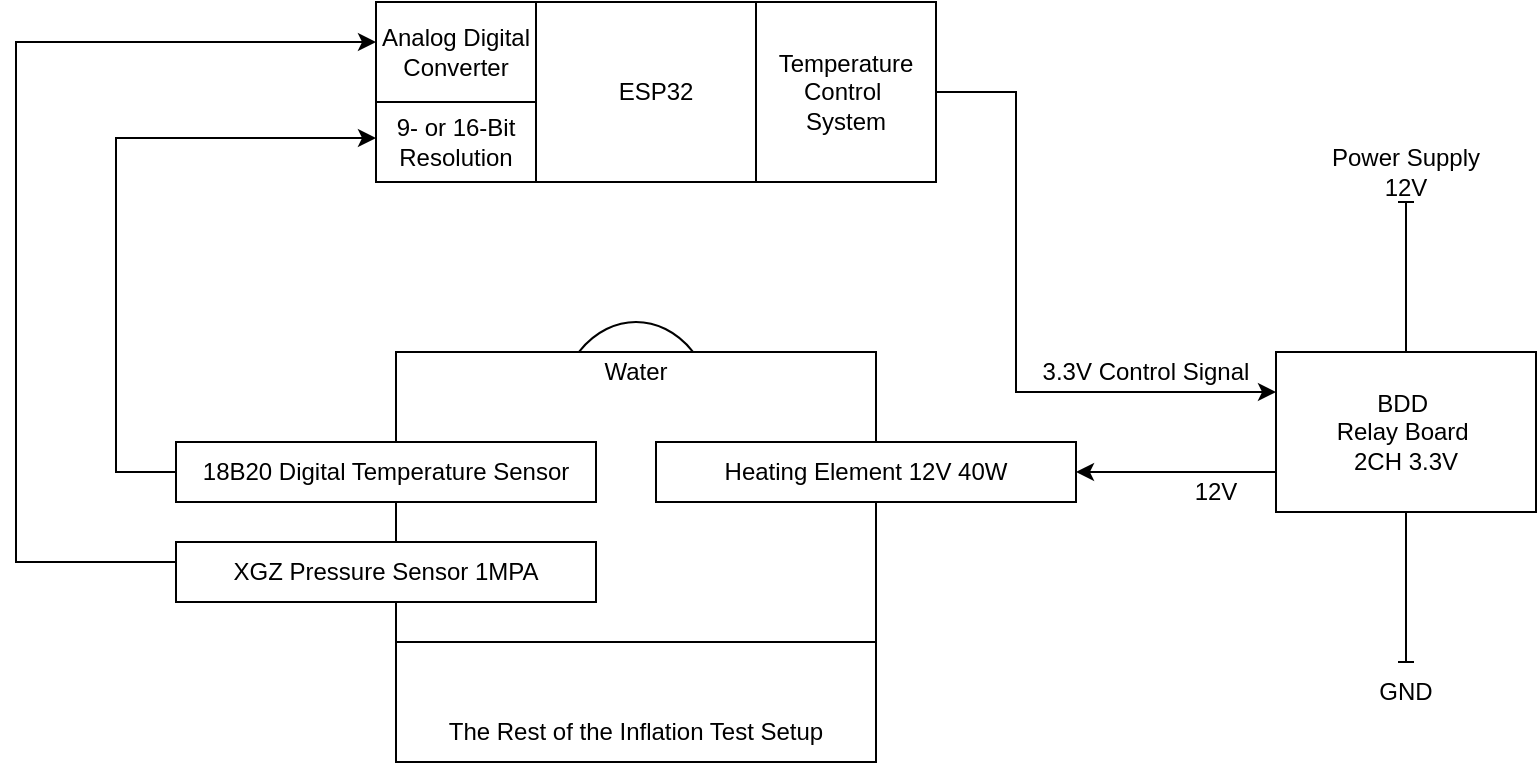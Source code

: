 <mxfile version="27.0.8">
  <diagram name="Page-1" id="hGTaqOaSGqjHHWNTxNRC">
    <mxGraphModel dx="823" dy="478" grid="1" gridSize="10" guides="1" tooltips="1" connect="1" arrows="1" fold="1" page="1" pageScale="1" pageWidth="827" pageHeight="1169" math="0" shadow="0">
      <root>
        <mxCell id="0" />
        <mxCell id="1" parent="0" />
        <mxCell id="qDFJoR5MmWiv_csutCFi-41" value="" style="ellipse;whiteSpace=wrap;html=1;" vertex="1" parent="1">
          <mxGeometry x="310" y="300" width="80" height="100" as="geometry" />
        </mxCell>
        <mxCell id="qDFJoR5MmWiv_csutCFi-39" value="" style="rounded=0;whiteSpace=wrap;html=1;" vertex="1" parent="1">
          <mxGeometry x="230" y="315" width="240" height="205" as="geometry" />
        </mxCell>
        <mxCell id="qDFJoR5MmWiv_csutCFi-37" value="" style="rounded=0;whiteSpace=wrap;html=1;" vertex="1" parent="1">
          <mxGeometry x="230" y="315" width="240" height="145" as="geometry" />
        </mxCell>
        <mxCell id="qDFJoR5MmWiv_csutCFi-8" value="" style="endArrow=none;startArrow=baseDash;html=1;rounded=0;startFill=0;exitX=0.5;exitY=1;exitDx=0;exitDy=0;" edge="1" parent="1" source="qDFJoR5MmWiv_csutCFi-9" target="qDFJoR5MmWiv_csutCFi-13">
          <mxGeometry width="50" height="50" relative="1" as="geometry">
            <mxPoint x="600" y="140" as="sourcePoint" />
            <mxPoint x="600" y="280" as="targetPoint" />
          </mxGeometry>
        </mxCell>
        <mxCell id="qDFJoR5MmWiv_csutCFi-9" value="&lt;div&gt;Power Supply&lt;/div&gt;&lt;div&gt;12V&lt;/div&gt;" style="text;html=1;align=center;verticalAlign=middle;whiteSpace=wrap;rounded=0;" vertex="1" parent="1">
          <mxGeometry x="685" y="210" width="100" height="30" as="geometry" />
        </mxCell>
        <mxCell id="qDFJoR5MmWiv_csutCFi-11" value="GND" style="text;html=1;align=center;verticalAlign=middle;whiteSpace=wrap;rounded=0;" vertex="1" parent="1">
          <mxGeometry x="705" y="470" width="60" height="30" as="geometry" />
        </mxCell>
        <mxCell id="qDFJoR5MmWiv_csutCFi-12" value="" style="endArrow=none;startArrow=baseDash;html=1;rounded=0;startFill=0;exitX=0.5;exitY=0;exitDx=0;exitDy=0;" edge="1" parent="1" source="qDFJoR5MmWiv_csutCFi-11" target="qDFJoR5MmWiv_csutCFi-13">
          <mxGeometry width="50" height="50" relative="1" as="geometry">
            <mxPoint x="768" y="520" as="sourcePoint" />
            <mxPoint x="600" y="360" as="targetPoint" />
            <Array as="points" />
          </mxGeometry>
        </mxCell>
        <mxCell id="qDFJoR5MmWiv_csutCFi-26" style="edgeStyle=orthogonalEdgeStyle;rounded=0;orthogonalLoop=1;jettySize=auto;html=1;startArrow=none;startFill=0;exitX=0;exitY=0.75;exitDx=0;exitDy=0;entryX=1;entryY=0.5;entryDx=0;entryDy=0;" edge="1" parent="1" source="qDFJoR5MmWiv_csutCFi-13" target="qDFJoR5MmWiv_csutCFi-18">
          <mxGeometry relative="1" as="geometry" />
        </mxCell>
        <mxCell id="qDFJoR5MmWiv_csutCFi-13" value="&lt;div&gt;BDD&amp;nbsp;&lt;/div&gt;&lt;div&gt;Relay Board&amp;nbsp;&lt;/div&gt;&lt;div&gt;2CH 3.3V&lt;/div&gt;" style="rounded=0;whiteSpace=wrap;html=1;" vertex="1" parent="1">
          <mxGeometry x="670" y="315" width="130" height="80" as="geometry" />
        </mxCell>
        <mxCell id="qDFJoR5MmWiv_csutCFi-15" style="edgeStyle=orthogonalEdgeStyle;rounded=0;orthogonalLoop=1;jettySize=auto;html=1;entryX=0;entryY=0.25;entryDx=0;entryDy=0;" edge="1" parent="1" source="qDFJoR5MmWiv_csutCFi-14" target="qDFJoR5MmWiv_csutCFi-13">
          <mxGeometry relative="1" as="geometry">
            <Array as="points">
              <mxPoint x="540" y="185" />
              <mxPoint x="540" y="335" />
            </Array>
          </mxGeometry>
        </mxCell>
        <mxCell id="qDFJoR5MmWiv_csutCFi-14" value="ESP32" style="rounded=0;whiteSpace=wrap;html=1;" vertex="1" parent="1">
          <mxGeometry x="220" y="140" width="280" height="90" as="geometry" />
        </mxCell>
        <mxCell id="qDFJoR5MmWiv_csutCFi-25" style="edgeStyle=orthogonalEdgeStyle;rounded=0;orthogonalLoop=1;jettySize=auto;html=1;startArrow=none;startFill=0;exitX=0;exitY=0.5;exitDx=0;exitDy=0;" edge="1" parent="1" source="qDFJoR5MmWiv_csutCFi-23" target="qDFJoR5MmWiv_csutCFi-14">
          <mxGeometry relative="1" as="geometry">
            <Array as="points">
              <mxPoint x="90" y="375" />
              <mxPoint x="90" y="208" />
            </Array>
          </mxGeometry>
        </mxCell>
        <mxCell id="qDFJoR5MmWiv_csutCFi-28" style="edgeStyle=orthogonalEdgeStyle;rounded=0;orthogonalLoop=1;jettySize=auto;html=1;" edge="1" parent="1" source="qDFJoR5MmWiv_csutCFi-21" target="qDFJoR5MmWiv_csutCFi-14">
          <mxGeometry relative="1" as="geometry">
            <mxPoint x="104" y="465.034" as="sourcePoint" />
            <mxPoint x="160" y="160" as="targetPoint" />
            <Array as="points">
              <mxPoint x="40" y="420" />
              <mxPoint x="40" y="160" />
            </Array>
          </mxGeometry>
        </mxCell>
        <mxCell id="qDFJoR5MmWiv_csutCFi-29" value="12V" style="text;html=1;align=center;verticalAlign=middle;whiteSpace=wrap;rounded=0;" vertex="1" parent="1">
          <mxGeometry x="610" y="370" width="60" height="30" as="geometry" />
        </mxCell>
        <mxCell id="qDFJoR5MmWiv_csutCFi-31" value="3.3V Control Signal" style="text;html=1;align=center;verticalAlign=middle;whiteSpace=wrap;rounded=0;" vertex="1" parent="1">
          <mxGeometry x="540" y="310" width="130" height="30" as="geometry" />
        </mxCell>
        <mxCell id="qDFJoR5MmWiv_csutCFi-32" value="Analog Digital Converter" style="text;html=1;align=center;verticalAlign=middle;whiteSpace=wrap;rounded=0;strokeColor=default;" vertex="1" parent="1">
          <mxGeometry x="220" y="140" width="80" height="50" as="geometry" />
        </mxCell>
        <mxCell id="qDFJoR5MmWiv_csutCFi-33" value="9- or 16-Bit Resolution" style="text;html=1;align=center;verticalAlign=middle;whiteSpace=wrap;rounded=0;strokeColor=default;" vertex="1" parent="1">
          <mxGeometry x="220" y="190" width="80" height="40" as="geometry" />
        </mxCell>
        <mxCell id="qDFJoR5MmWiv_csutCFi-34" value="Temperature Control&amp;nbsp;&lt;div&gt;&lt;span style=&quot;background-color: transparent; color: light-dark(rgb(0, 0, 0), rgb(255, 255, 255));&quot;&gt;System&lt;/span&gt;&lt;/div&gt;" style="text;html=1;align=center;verticalAlign=middle;whiteSpace=wrap;rounded=0;strokeColor=default;" vertex="1" parent="1">
          <mxGeometry x="410" y="140" width="90" height="90" as="geometry" />
        </mxCell>
        <mxCell id="qDFJoR5MmWiv_csutCFi-18" value="Heating Element&amp;nbsp;&lt;span style=&quot;background-color: transparent; color: light-dark(rgb(0, 0, 0), rgb(255, 255, 255));&quot;&gt;12V 40W&lt;/span&gt;" style="rounded=0;whiteSpace=wrap;html=1;" vertex="1" parent="1">
          <mxGeometry x="360" y="360" width="210" height="30" as="geometry" />
        </mxCell>
        <mxCell id="qDFJoR5MmWiv_csutCFi-23" value="18B20 Digital Temperature Sensor" style="rounded=0;whiteSpace=wrap;html=1;strokeColor=default;" vertex="1" parent="1">
          <mxGeometry x="120" y="360" width="210" height="30" as="geometry" />
        </mxCell>
        <mxCell id="qDFJoR5MmWiv_csutCFi-21" value="XGZ Pressure Sensor 1MPA" style="rounded=0;whiteSpace=wrap;html=1;" vertex="1" parent="1">
          <mxGeometry x="120" y="410" width="210" height="30" as="geometry" />
        </mxCell>
        <mxCell id="qDFJoR5MmWiv_csutCFi-38" value="Water" style="text;html=1;align=center;verticalAlign=middle;whiteSpace=wrap;rounded=0;" vertex="1" parent="1">
          <mxGeometry x="320" y="310" width="60" height="30" as="geometry" />
        </mxCell>
        <mxCell id="qDFJoR5MmWiv_csutCFi-40" value="The Rest of the Inflation Test Setup" style="text;html=1;align=center;verticalAlign=middle;whiteSpace=wrap;rounded=0;" vertex="1" parent="1">
          <mxGeometry x="250" y="490" width="200" height="30" as="geometry" />
        </mxCell>
      </root>
    </mxGraphModel>
  </diagram>
</mxfile>
